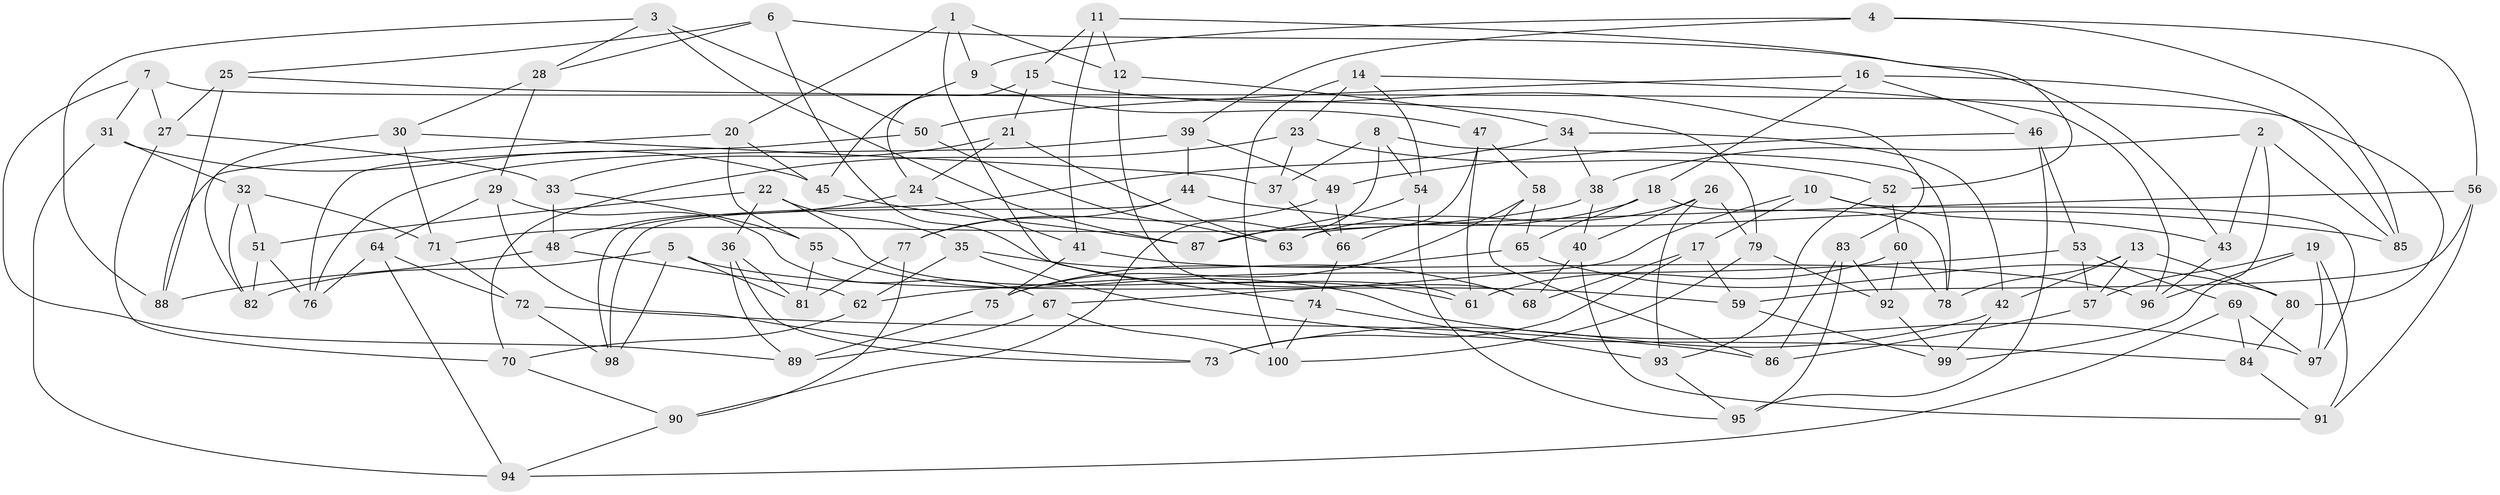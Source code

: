 // Generated by graph-tools (version 1.1) at 2025/39/02/21/25 10:39:01]
// undirected, 100 vertices, 200 edges
graph export_dot {
graph [start="1"]
  node [color=gray90,style=filled];
  1;
  2;
  3;
  4;
  5;
  6;
  7;
  8;
  9;
  10;
  11;
  12;
  13;
  14;
  15;
  16;
  17;
  18;
  19;
  20;
  21;
  22;
  23;
  24;
  25;
  26;
  27;
  28;
  29;
  30;
  31;
  32;
  33;
  34;
  35;
  36;
  37;
  38;
  39;
  40;
  41;
  42;
  43;
  44;
  45;
  46;
  47;
  48;
  49;
  50;
  51;
  52;
  53;
  54;
  55;
  56;
  57;
  58;
  59;
  60;
  61;
  62;
  63;
  64;
  65;
  66;
  67;
  68;
  69;
  70;
  71;
  72;
  73;
  74;
  75;
  76;
  77;
  78;
  79;
  80;
  81;
  82;
  83;
  84;
  85;
  86;
  87;
  88;
  89;
  90;
  91;
  92;
  93;
  94;
  95;
  96;
  97;
  98;
  99;
  100;
  1 -- 12;
  1 -- 9;
  1 -- 74;
  1 -- 20;
  2 -- 99;
  2 -- 43;
  2 -- 38;
  2 -- 85;
  3 -- 28;
  3 -- 50;
  3 -- 87;
  3 -- 88;
  4 -- 9;
  4 -- 85;
  4 -- 56;
  4 -- 39;
  5 -- 59;
  5 -- 82;
  5 -- 81;
  5 -- 98;
  6 -- 61;
  6 -- 43;
  6 -- 25;
  6 -- 28;
  7 -- 31;
  7 -- 27;
  7 -- 80;
  7 -- 89;
  8 -- 78;
  8 -- 37;
  8 -- 54;
  8 -- 90;
  9 -- 45;
  9 -- 47;
  10 -- 17;
  10 -- 97;
  10 -- 67;
  10 -- 43;
  11 -- 12;
  11 -- 15;
  11 -- 41;
  11 -- 52;
  12 -- 68;
  12 -- 34;
  13 -- 80;
  13 -- 57;
  13 -- 42;
  13 -- 78;
  14 -- 96;
  14 -- 54;
  14 -- 100;
  14 -- 23;
  15 -- 21;
  15 -- 83;
  15 -- 24;
  16 -- 50;
  16 -- 18;
  16 -- 85;
  16 -- 46;
  17 -- 73;
  17 -- 59;
  17 -- 68;
  18 -- 78;
  18 -- 87;
  18 -- 65;
  19 -- 97;
  19 -- 57;
  19 -- 91;
  19 -- 96;
  20 -- 88;
  20 -- 45;
  20 -- 55;
  21 -- 63;
  21 -- 33;
  21 -- 24;
  22 -- 36;
  22 -- 61;
  22 -- 51;
  22 -- 35;
  23 -- 70;
  23 -- 52;
  23 -- 37;
  24 -- 41;
  24 -- 48;
  25 -- 88;
  25 -- 79;
  25 -- 27;
  26 -- 63;
  26 -- 40;
  26 -- 79;
  26 -- 93;
  27 -- 70;
  27 -- 33;
  28 -- 30;
  28 -- 29;
  29 -- 64;
  29 -- 73;
  29 -- 67;
  30 -- 71;
  30 -- 82;
  30 -- 37;
  31 -- 94;
  31 -- 45;
  31 -- 32;
  32 -- 51;
  32 -- 82;
  32 -- 71;
  33 -- 48;
  33 -- 55;
  34 -- 42;
  34 -- 98;
  34 -- 38;
  35 -- 62;
  35 -- 68;
  35 -- 84;
  36 -- 81;
  36 -- 73;
  36 -- 89;
  37 -- 66;
  38 -- 40;
  38 -- 71;
  39 -- 76;
  39 -- 44;
  39 -- 49;
  40 -- 68;
  40 -- 91;
  41 -- 96;
  41 -- 75;
  42 -- 99;
  42 -- 73;
  43 -- 96;
  44 -- 98;
  44 -- 77;
  44 -- 85;
  45 -- 87;
  46 -- 49;
  46 -- 95;
  46 -- 53;
  47 -- 61;
  47 -- 58;
  47 -- 66;
  48 -- 88;
  48 -- 62;
  49 -- 77;
  49 -- 66;
  50 -- 76;
  50 -- 63;
  51 -- 76;
  51 -- 82;
  52 -- 60;
  52 -- 93;
  53 -- 69;
  53 -- 57;
  53 -- 62;
  54 -- 95;
  54 -- 87;
  55 -- 81;
  55 -- 97;
  56 -- 63;
  56 -- 91;
  56 -- 59;
  57 -- 86;
  58 -- 86;
  58 -- 75;
  58 -- 65;
  59 -- 99;
  60 -- 61;
  60 -- 78;
  60 -- 92;
  62 -- 70;
  64 -- 76;
  64 -- 72;
  64 -- 94;
  65 -- 75;
  65 -- 80;
  66 -- 74;
  67 -- 100;
  67 -- 89;
  69 -- 84;
  69 -- 97;
  69 -- 94;
  70 -- 90;
  71 -- 72;
  72 -- 86;
  72 -- 98;
  74 -- 93;
  74 -- 100;
  75 -- 89;
  77 -- 81;
  77 -- 90;
  79 -- 100;
  79 -- 92;
  80 -- 84;
  83 -- 92;
  83 -- 86;
  83 -- 95;
  84 -- 91;
  90 -- 94;
  92 -- 99;
  93 -- 95;
}
